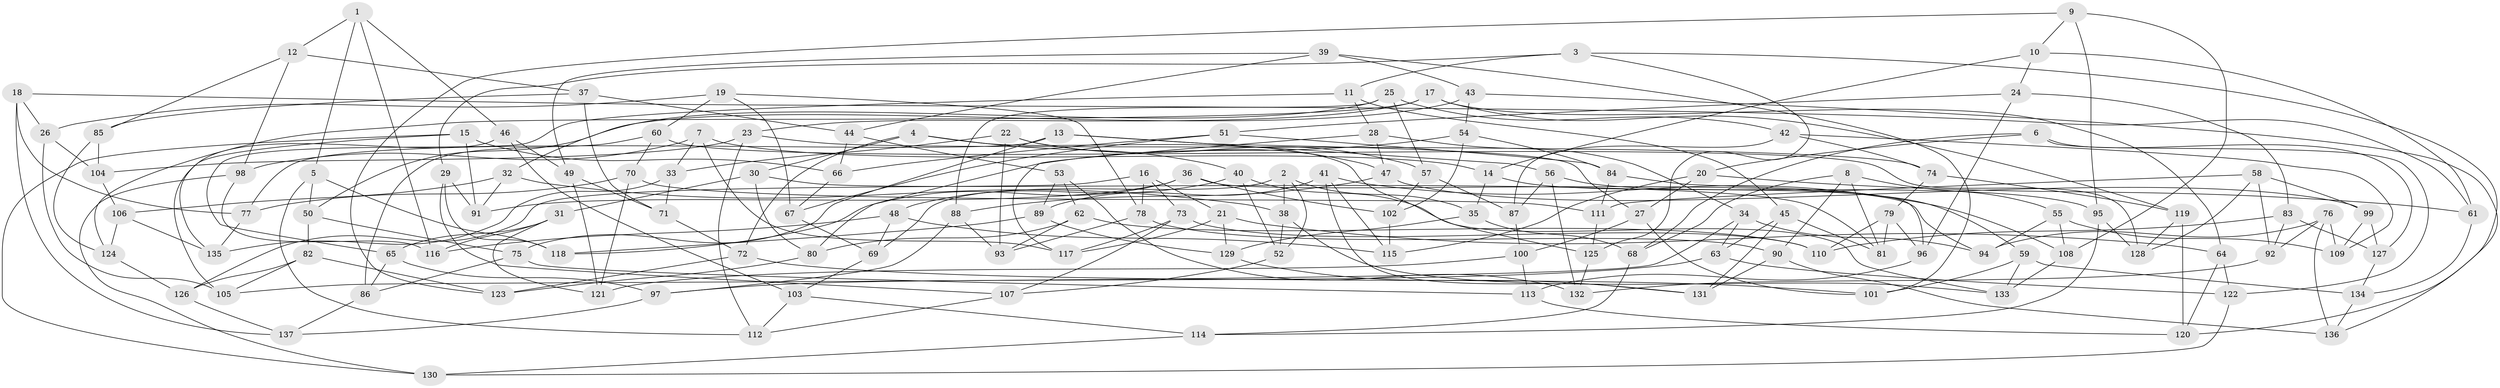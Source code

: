 // Generated by graph-tools (version 1.1) at 2025/26/03/09/25 03:26:58]
// undirected, 137 vertices, 274 edges
graph export_dot {
graph [start="1"]
  node [color=gray90,style=filled];
  1;
  2;
  3;
  4;
  5;
  6;
  7;
  8;
  9;
  10;
  11;
  12;
  13;
  14;
  15;
  16;
  17;
  18;
  19;
  20;
  21;
  22;
  23;
  24;
  25;
  26;
  27;
  28;
  29;
  30;
  31;
  32;
  33;
  34;
  35;
  36;
  37;
  38;
  39;
  40;
  41;
  42;
  43;
  44;
  45;
  46;
  47;
  48;
  49;
  50;
  51;
  52;
  53;
  54;
  55;
  56;
  57;
  58;
  59;
  60;
  61;
  62;
  63;
  64;
  65;
  66;
  67;
  68;
  69;
  70;
  71;
  72;
  73;
  74;
  75;
  76;
  77;
  78;
  79;
  80;
  81;
  82;
  83;
  84;
  85;
  86;
  87;
  88;
  89;
  90;
  91;
  92;
  93;
  94;
  95;
  96;
  97;
  98;
  99;
  100;
  101;
  102;
  103;
  104;
  105;
  106;
  107;
  108;
  109;
  110;
  111;
  112;
  113;
  114;
  115;
  116;
  117;
  118;
  119;
  120;
  121;
  122;
  123;
  124;
  125;
  126;
  127;
  128;
  129;
  130;
  131;
  132;
  133;
  134;
  135;
  136;
  137;
  1 -- 12;
  1 -- 5;
  1 -- 116;
  1 -- 46;
  2 -- 35;
  2 -- 38;
  2 -- 69;
  2 -- 52;
  3 -- 11;
  3 -- 125;
  3 -- 120;
  3 -- 29;
  4 -- 40;
  4 -- 30;
  4 -- 72;
  4 -- 125;
  5 -- 118;
  5 -- 112;
  5 -- 50;
  6 -- 122;
  6 -- 127;
  6 -- 20;
  6 -- 68;
  7 -- 98;
  7 -- 33;
  7 -- 117;
  7 -- 14;
  8 -- 68;
  8 -- 81;
  8 -- 55;
  8 -- 90;
  9 -- 95;
  9 -- 108;
  9 -- 123;
  9 -- 10;
  10 -- 14;
  10 -- 61;
  10 -- 24;
  11 -- 28;
  11 -- 65;
  11 -- 45;
  12 -- 85;
  12 -- 37;
  12 -- 98;
  13 -- 27;
  13 -- 75;
  13 -- 56;
  13 -- 77;
  14 -- 35;
  14 -- 59;
  15 -- 135;
  15 -- 66;
  15 -- 130;
  15 -- 91;
  16 -- 21;
  16 -- 78;
  16 -- 73;
  16 -- 126;
  17 -- 124;
  17 -- 23;
  17 -- 64;
  17 -- 119;
  18 -- 137;
  18 -- 26;
  18 -- 77;
  18 -- 61;
  19 -- 67;
  19 -- 26;
  19 -- 60;
  19 -- 78;
  20 -- 61;
  20 -- 27;
  20 -- 115;
  21 -- 129;
  21 -- 117;
  21 -- 64;
  22 -- 33;
  22 -- 47;
  22 -- 93;
  22 -- 57;
  23 -- 74;
  23 -- 112;
  23 -- 104;
  24 -- 83;
  24 -- 51;
  24 -- 96;
  25 -- 32;
  25 -- 57;
  25 -- 88;
  25 -- 42;
  26 -- 105;
  26 -- 104;
  27 -- 100;
  27 -- 101;
  28 -- 117;
  28 -- 34;
  28 -- 47;
  29 -- 91;
  29 -- 107;
  29 -- 118;
  30 -- 81;
  30 -- 31;
  30 -- 80;
  31 -- 65;
  31 -- 116;
  31 -- 121;
  32 -- 91;
  32 -- 106;
  32 -- 38;
  33 -- 135;
  33 -- 71;
  34 -- 94;
  34 -- 105;
  34 -- 63;
  35 -- 129;
  35 -- 68;
  36 -- 118;
  36 -- 94;
  36 -- 102;
  36 -- 91;
  37 -- 71;
  37 -- 85;
  37 -- 44;
  38 -- 133;
  38 -- 52;
  39 -- 43;
  39 -- 44;
  39 -- 101;
  39 -- 49;
  40 -- 133;
  40 -- 48;
  40 -- 52;
  41 -- 131;
  41 -- 115;
  41 -- 89;
  41 -- 108;
  42 -- 87;
  42 -- 109;
  42 -- 74;
  43 -- 54;
  43 -- 50;
  43 -- 136;
  44 -- 66;
  44 -- 53;
  45 -- 81;
  45 -- 131;
  45 -- 63;
  46 -- 103;
  46 -- 105;
  46 -- 49;
  47 -- 99;
  47 -- 88;
  48 -- 69;
  48 -- 115;
  48 -- 116;
  49 -- 121;
  49 -- 71;
  50 -- 82;
  50 -- 75;
  51 -- 67;
  51 -- 84;
  51 -- 66;
  52 -- 107;
  53 -- 89;
  53 -- 132;
  53 -- 62;
  54 -- 84;
  54 -- 80;
  54 -- 102;
  55 -- 109;
  55 -- 94;
  55 -- 108;
  56 -- 132;
  56 -- 95;
  56 -- 87;
  57 -- 87;
  57 -- 102;
  58 -- 128;
  58 -- 99;
  58 -- 92;
  58 -- 111;
  59 -- 133;
  59 -- 101;
  59 -- 134;
  60 -- 128;
  60 -- 86;
  60 -- 70;
  61 -- 134;
  62 -- 93;
  62 -- 110;
  62 -- 80;
  63 -- 122;
  63 -- 97;
  64 -- 120;
  64 -- 122;
  65 -- 86;
  65 -- 97;
  66 -- 67;
  67 -- 69;
  68 -- 114;
  69 -- 103;
  70 -- 121;
  70 -- 77;
  70 -- 111;
  71 -- 72;
  72 -- 123;
  72 -- 101;
  73 -- 110;
  73 -- 107;
  73 -- 117;
  74 -- 119;
  74 -- 79;
  75 -- 113;
  75 -- 86;
  76 -- 92;
  76 -- 109;
  76 -- 136;
  76 -- 94;
  77 -- 135;
  78 -- 93;
  78 -- 90;
  79 -- 110;
  79 -- 81;
  79 -- 96;
  80 -- 123;
  82 -- 123;
  82 -- 126;
  82 -- 105;
  83 -- 92;
  83 -- 110;
  83 -- 127;
  84 -- 111;
  84 -- 96;
  85 -- 104;
  85 -- 124;
  86 -- 137;
  87 -- 100;
  88 -- 97;
  88 -- 93;
  89 -- 118;
  89 -- 129;
  90 -- 131;
  90 -- 136;
  92 -- 132;
  95 -- 114;
  95 -- 128;
  96 -- 113;
  97 -- 137;
  98 -- 116;
  98 -- 130;
  99 -- 127;
  99 -- 109;
  100 -- 113;
  100 -- 121;
  102 -- 115;
  103 -- 114;
  103 -- 112;
  104 -- 106;
  106 -- 135;
  106 -- 124;
  107 -- 112;
  108 -- 133;
  111 -- 125;
  113 -- 120;
  114 -- 130;
  119 -- 128;
  119 -- 120;
  122 -- 130;
  124 -- 126;
  125 -- 132;
  126 -- 137;
  127 -- 134;
  129 -- 131;
  134 -- 136;
}
